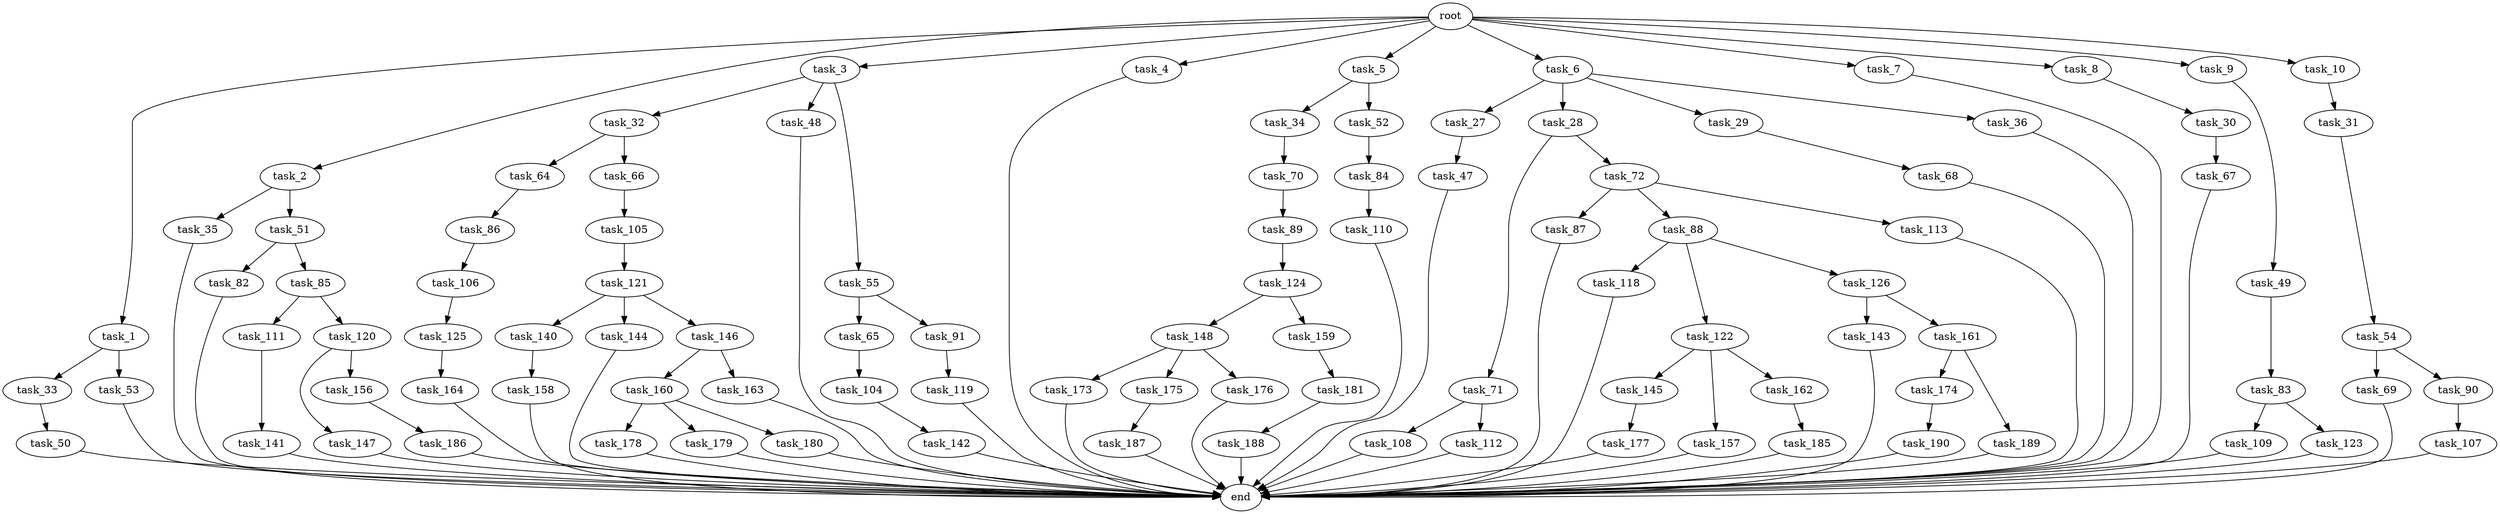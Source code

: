 digraph G {
  root [size="0.000000"];
  task_1 [size="102.400000"];
  task_2 [size="102.400000"];
  task_3 [size="102.400000"];
  task_4 [size="102.400000"];
  task_5 [size="102.400000"];
  task_6 [size="102.400000"];
  task_7 [size="102.400000"];
  task_8 [size="102.400000"];
  task_9 [size="102.400000"];
  task_10 [size="102.400000"];
  task_27 [size="54975581388.800003"];
  task_28 [size="54975581388.800003"];
  task_29 [size="54975581388.800003"];
  task_30 [size="30923764531.200001"];
  task_31 [size="42090679500.800003"];
  task_32 [size="54975581388.800003"];
  task_33 [size="21474836480.000000"];
  task_34 [size="85899345920.000000"];
  task_35 [size="69578470195.199997"];
  task_36 [size="54975581388.800003"];
  task_47 [size="3435973836.800000"];
  task_48 [size="54975581388.800003"];
  task_49 [size="54975581388.800003"];
  task_50 [size="42090679500.800003"];
  task_51 [size="69578470195.199997"];
  task_52 [size="85899345920.000000"];
  task_53 [size="21474836480.000000"];
  task_54 [size="3435973836.800000"];
  task_55 [size="54975581388.800003"];
  task_64 [size="21474836480.000000"];
  task_65 [size="54975581388.800003"];
  task_66 [size="21474836480.000000"];
  task_67 [size="85899345920.000000"];
  task_68 [size="85899345920.000000"];
  task_69 [size="7730941132.800000"];
  task_70 [size="42090679500.800003"];
  task_71 [size="85899345920.000000"];
  task_72 [size="85899345920.000000"];
  task_82 [size="21474836480.000000"];
  task_83 [size="7730941132.800000"];
  task_84 [size="21474836480.000000"];
  task_85 [size="21474836480.000000"];
  task_86 [size="13743895347.200001"];
  task_87 [size="69578470195.199997"];
  task_88 [size="69578470195.199997"];
  task_89 [size="69578470195.199997"];
  task_90 [size="7730941132.800000"];
  task_91 [size="54975581388.800003"];
  task_104 [size="54975581388.800003"];
  task_105 [size="13743895347.200001"];
  task_106 [size="54975581388.800003"];
  task_107 [size="42090679500.800003"];
  task_108 [size="69578470195.199997"];
  task_109 [size="54975581388.800003"];
  task_110 [size="3435973836.800000"];
  task_111 [size="7730941132.800000"];
  task_112 [size="69578470195.199997"];
  task_113 [size="69578470195.199997"];
  task_118 [size="42090679500.800003"];
  task_119 [size="30923764531.200001"];
  task_120 [size="7730941132.800000"];
  task_121 [size="7730941132.800000"];
  task_122 [size="42090679500.800003"];
  task_123 [size="54975581388.800003"];
  task_124 [size="21474836480.000000"];
  task_125 [size="21474836480.000000"];
  task_126 [size="42090679500.800003"];
  task_140 [size="42090679500.800003"];
  task_141 [size="54975581388.800003"];
  task_142 [size="30923764531.200001"];
  task_143 [size="21474836480.000000"];
  task_144 [size="42090679500.800003"];
  task_145 [size="13743895347.200001"];
  task_146 [size="42090679500.800003"];
  task_147 [size="21474836480.000000"];
  task_148 [size="30923764531.200001"];
  task_156 [size="21474836480.000000"];
  task_157 [size="13743895347.200001"];
  task_158 [size="54975581388.800003"];
  task_159 [size="30923764531.200001"];
  task_160 [size="7730941132.800000"];
  task_161 [size="21474836480.000000"];
  task_162 [size="13743895347.200001"];
  task_163 [size="7730941132.800000"];
  task_164 [size="85899345920.000000"];
  task_173 [size="69578470195.199997"];
  task_174 [size="13743895347.200001"];
  task_175 [size="69578470195.199997"];
  task_176 [size="69578470195.199997"];
  task_177 [size="7730941132.800000"];
  task_178 [size="13743895347.200001"];
  task_179 [size="13743895347.200001"];
  task_180 [size="13743895347.200001"];
  task_181 [size="69578470195.199997"];
  task_185 [size="7730941132.800000"];
  task_186 [size="21474836480.000000"];
  task_187 [size="21474836480.000000"];
  task_188 [size="3435973836.800000"];
  task_189 [size="13743895347.200001"];
  task_190 [size="21474836480.000000"];
  end [size="0.000000"];

  root -> task_1 [size="1.000000"];
  root -> task_2 [size="1.000000"];
  root -> task_3 [size="1.000000"];
  root -> task_4 [size="1.000000"];
  root -> task_5 [size="1.000000"];
  root -> task_6 [size="1.000000"];
  root -> task_7 [size="1.000000"];
  root -> task_8 [size="1.000000"];
  root -> task_9 [size="1.000000"];
  root -> task_10 [size="1.000000"];
  task_1 -> task_33 [size="209715200.000000"];
  task_1 -> task_53 [size="209715200.000000"];
  task_2 -> task_35 [size="679477248.000000"];
  task_2 -> task_51 [size="679477248.000000"];
  task_3 -> task_32 [size="536870912.000000"];
  task_3 -> task_48 [size="536870912.000000"];
  task_3 -> task_55 [size="536870912.000000"];
  task_4 -> end [size="1.000000"];
  task_5 -> task_34 [size="838860800.000000"];
  task_5 -> task_52 [size="838860800.000000"];
  task_6 -> task_27 [size="536870912.000000"];
  task_6 -> task_28 [size="536870912.000000"];
  task_6 -> task_29 [size="536870912.000000"];
  task_6 -> task_36 [size="536870912.000000"];
  task_7 -> end [size="1.000000"];
  task_8 -> task_30 [size="301989888.000000"];
  task_9 -> task_49 [size="536870912.000000"];
  task_10 -> task_31 [size="411041792.000000"];
  task_27 -> task_47 [size="33554432.000000"];
  task_28 -> task_71 [size="838860800.000000"];
  task_28 -> task_72 [size="838860800.000000"];
  task_29 -> task_68 [size="838860800.000000"];
  task_30 -> task_67 [size="838860800.000000"];
  task_31 -> task_54 [size="33554432.000000"];
  task_32 -> task_64 [size="209715200.000000"];
  task_32 -> task_66 [size="209715200.000000"];
  task_33 -> task_50 [size="411041792.000000"];
  task_34 -> task_70 [size="411041792.000000"];
  task_35 -> end [size="1.000000"];
  task_36 -> end [size="1.000000"];
  task_47 -> end [size="1.000000"];
  task_48 -> end [size="1.000000"];
  task_49 -> task_83 [size="75497472.000000"];
  task_50 -> end [size="1.000000"];
  task_51 -> task_82 [size="209715200.000000"];
  task_51 -> task_85 [size="209715200.000000"];
  task_52 -> task_84 [size="209715200.000000"];
  task_53 -> end [size="1.000000"];
  task_54 -> task_69 [size="75497472.000000"];
  task_54 -> task_90 [size="75497472.000000"];
  task_55 -> task_65 [size="536870912.000000"];
  task_55 -> task_91 [size="536870912.000000"];
  task_64 -> task_86 [size="134217728.000000"];
  task_65 -> task_104 [size="536870912.000000"];
  task_66 -> task_105 [size="134217728.000000"];
  task_67 -> end [size="1.000000"];
  task_68 -> end [size="1.000000"];
  task_69 -> end [size="1.000000"];
  task_70 -> task_89 [size="679477248.000000"];
  task_71 -> task_108 [size="679477248.000000"];
  task_71 -> task_112 [size="679477248.000000"];
  task_72 -> task_87 [size="679477248.000000"];
  task_72 -> task_88 [size="679477248.000000"];
  task_72 -> task_113 [size="679477248.000000"];
  task_82 -> end [size="1.000000"];
  task_83 -> task_109 [size="536870912.000000"];
  task_83 -> task_123 [size="536870912.000000"];
  task_84 -> task_110 [size="33554432.000000"];
  task_85 -> task_111 [size="75497472.000000"];
  task_85 -> task_120 [size="75497472.000000"];
  task_86 -> task_106 [size="536870912.000000"];
  task_87 -> end [size="1.000000"];
  task_88 -> task_118 [size="411041792.000000"];
  task_88 -> task_122 [size="411041792.000000"];
  task_88 -> task_126 [size="411041792.000000"];
  task_89 -> task_124 [size="209715200.000000"];
  task_90 -> task_107 [size="411041792.000000"];
  task_91 -> task_119 [size="301989888.000000"];
  task_104 -> task_142 [size="301989888.000000"];
  task_105 -> task_121 [size="75497472.000000"];
  task_106 -> task_125 [size="209715200.000000"];
  task_107 -> end [size="1.000000"];
  task_108 -> end [size="1.000000"];
  task_109 -> end [size="1.000000"];
  task_110 -> end [size="1.000000"];
  task_111 -> task_141 [size="536870912.000000"];
  task_112 -> end [size="1.000000"];
  task_113 -> end [size="1.000000"];
  task_118 -> end [size="1.000000"];
  task_119 -> end [size="1.000000"];
  task_120 -> task_147 [size="209715200.000000"];
  task_120 -> task_156 [size="209715200.000000"];
  task_121 -> task_140 [size="411041792.000000"];
  task_121 -> task_144 [size="411041792.000000"];
  task_121 -> task_146 [size="411041792.000000"];
  task_122 -> task_145 [size="134217728.000000"];
  task_122 -> task_157 [size="134217728.000000"];
  task_122 -> task_162 [size="134217728.000000"];
  task_123 -> end [size="1.000000"];
  task_124 -> task_148 [size="301989888.000000"];
  task_124 -> task_159 [size="301989888.000000"];
  task_125 -> task_164 [size="838860800.000000"];
  task_126 -> task_143 [size="209715200.000000"];
  task_126 -> task_161 [size="209715200.000000"];
  task_140 -> task_158 [size="536870912.000000"];
  task_141 -> end [size="1.000000"];
  task_142 -> end [size="1.000000"];
  task_143 -> end [size="1.000000"];
  task_144 -> end [size="1.000000"];
  task_145 -> task_177 [size="75497472.000000"];
  task_146 -> task_160 [size="75497472.000000"];
  task_146 -> task_163 [size="75497472.000000"];
  task_147 -> end [size="1.000000"];
  task_148 -> task_173 [size="679477248.000000"];
  task_148 -> task_175 [size="679477248.000000"];
  task_148 -> task_176 [size="679477248.000000"];
  task_156 -> task_186 [size="209715200.000000"];
  task_157 -> end [size="1.000000"];
  task_158 -> end [size="1.000000"];
  task_159 -> task_181 [size="679477248.000000"];
  task_160 -> task_178 [size="134217728.000000"];
  task_160 -> task_179 [size="134217728.000000"];
  task_160 -> task_180 [size="134217728.000000"];
  task_161 -> task_174 [size="134217728.000000"];
  task_161 -> task_189 [size="134217728.000000"];
  task_162 -> task_185 [size="75497472.000000"];
  task_163 -> end [size="1.000000"];
  task_164 -> end [size="1.000000"];
  task_173 -> end [size="1.000000"];
  task_174 -> task_190 [size="209715200.000000"];
  task_175 -> task_187 [size="209715200.000000"];
  task_176 -> end [size="1.000000"];
  task_177 -> end [size="1.000000"];
  task_178 -> end [size="1.000000"];
  task_179 -> end [size="1.000000"];
  task_180 -> end [size="1.000000"];
  task_181 -> task_188 [size="33554432.000000"];
  task_185 -> end [size="1.000000"];
  task_186 -> end [size="1.000000"];
  task_187 -> end [size="1.000000"];
  task_188 -> end [size="1.000000"];
  task_189 -> end [size="1.000000"];
  task_190 -> end [size="1.000000"];
}
